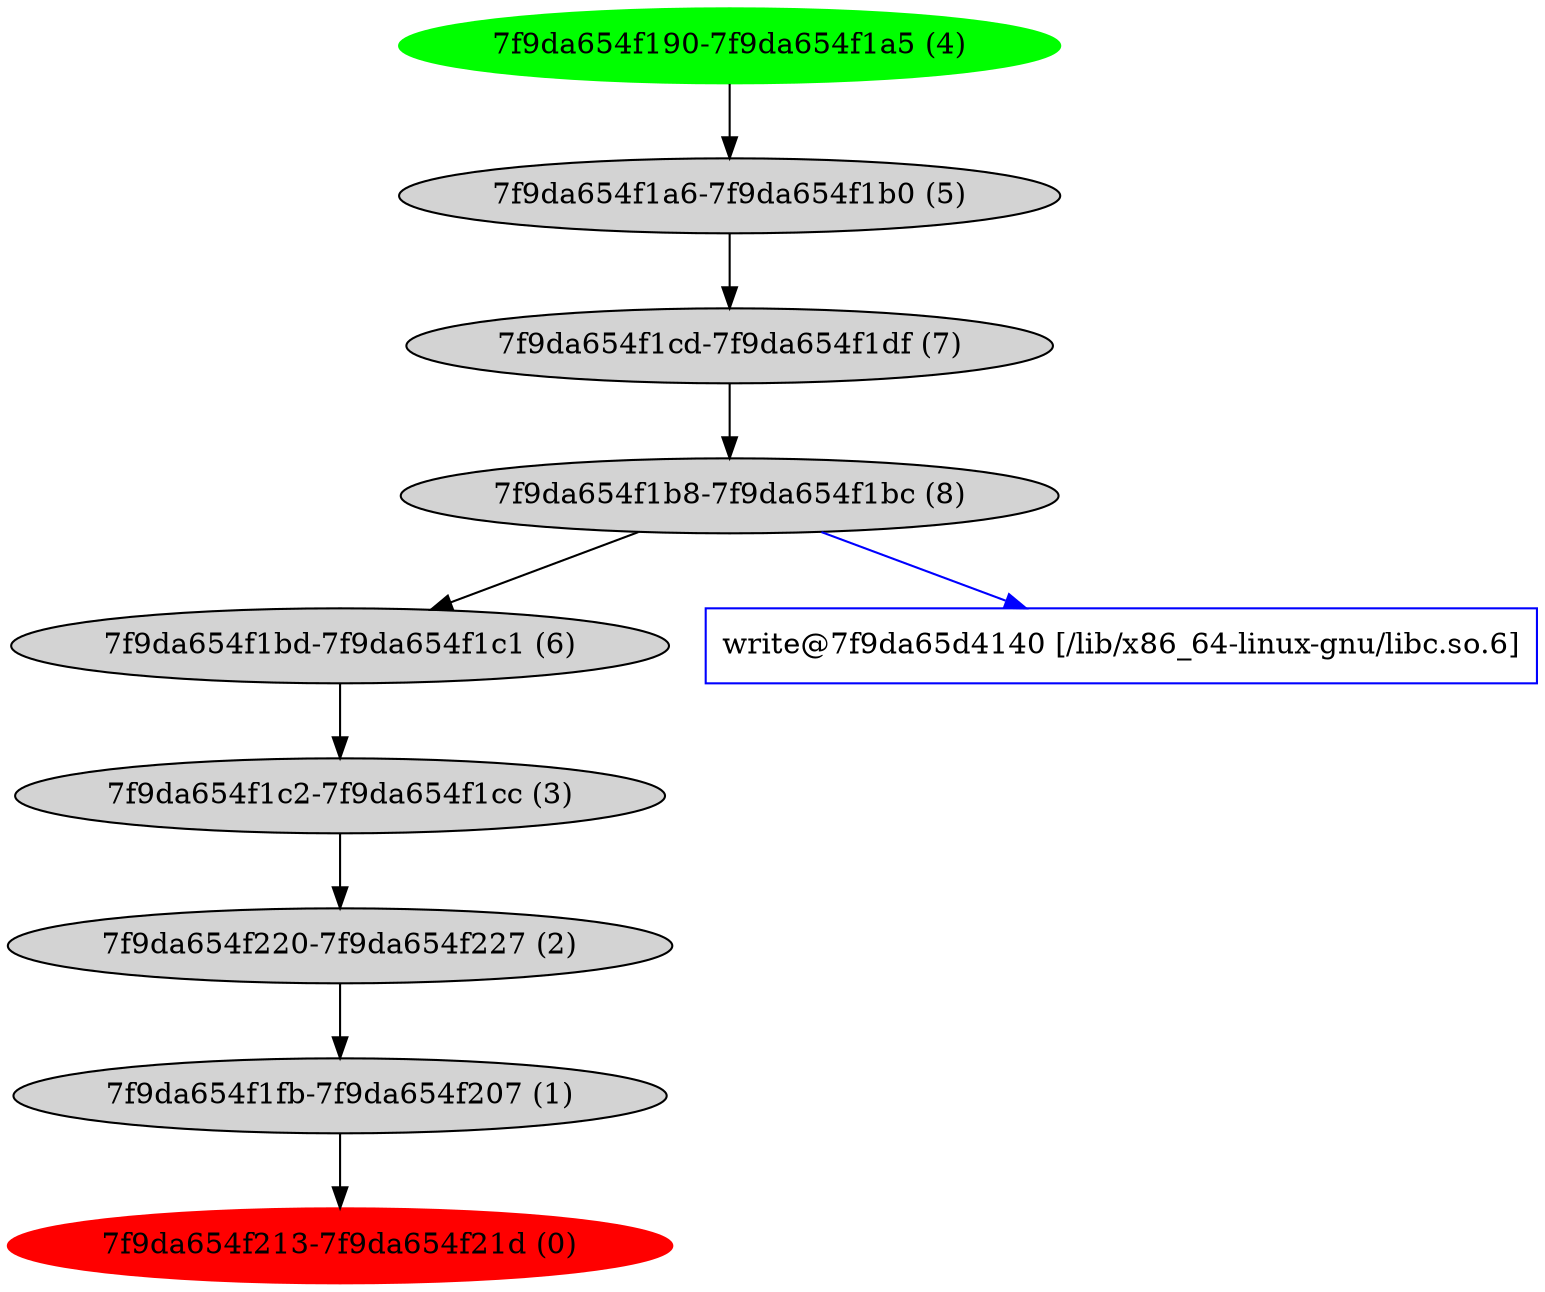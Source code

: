 digraph G {
   bb_7f9da654f213 [label="7f9da654f213-7f9da654f21d (0)", color="red" style=filled];
   bb_7f9da654f1fb [label="7f9da654f1fb-7f9da654f207 (1)" style=filled];
   bb_7f9da654f220 [label="7f9da654f220-7f9da654f227 (2)" style=filled];
   bb_7f9da654f1c2 [label="7f9da654f1c2-7f9da654f1cc (3)" style=filled];
   bb_7f9da654f190 [label="7f9da654f190-7f9da654f1a5 (4)", color="green" style=filled];
   bb_7f9da654f1a6 [label="7f9da654f1a6-7f9da654f1b0 (5)" style=filled];
   bb_7f9da654f1bd [label="7f9da654f1bd-7f9da654f1c1 (6)" style=filled];
   bb_7f9da654f1cd [label="7f9da654f1cd-7f9da654f1df (7)" style=filled];
   bb_7f9da654f1b8 [label="7f9da654f1b8-7f9da654f1bc (8)" style=filled];
   func_7f9da65d4140 [label="write@7f9da65d4140 [/lib/x86_64-linux-gnu/libc.so.6]", color=blue, shape=rectangle,URL="7f9da65d4140.svg"];
   bb_7f9da654f1b8 -> func_7f9da65d4140 [color=blue];
   bb_7f9da654f190 -> bb_7f9da654f1a6;
   bb_7f9da654f1a6 -> bb_7f9da654f1cd;
   bb_7f9da654f1cd -> bb_7f9da654f1b8;
   bb_7f9da654f1b8 -> bb_7f9da654f1bd;
   bb_7f9da654f1bd -> bb_7f9da654f1c2;
   bb_7f9da654f1c2 -> bb_7f9da654f220;
   bb_7f9da654f220 -> bb_7f9da654f1fb;
   bb_7f9da654f1fb -> bb_7f9da654f213;
}